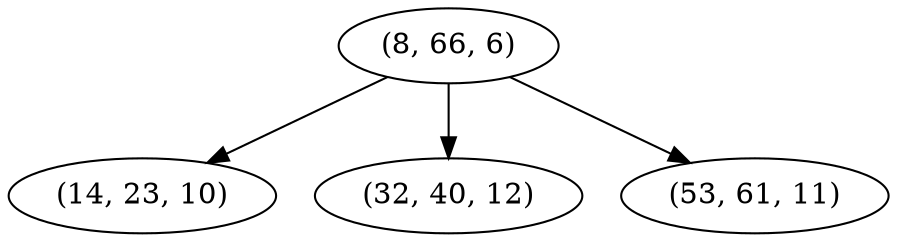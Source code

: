 digraph tree {
    "(8, 66, 6)";
    "(14, 23, 10)";
    "(32, 40, 12)";
    "(53, 61, 11)";
    "(8, 66, 6)" -> "(14, 23, 10)";
    "(8, 66, 6)" -> "(32, 40, 12)";
    "(8, 66, 6)" -> "(53, 61, 11)";
}
